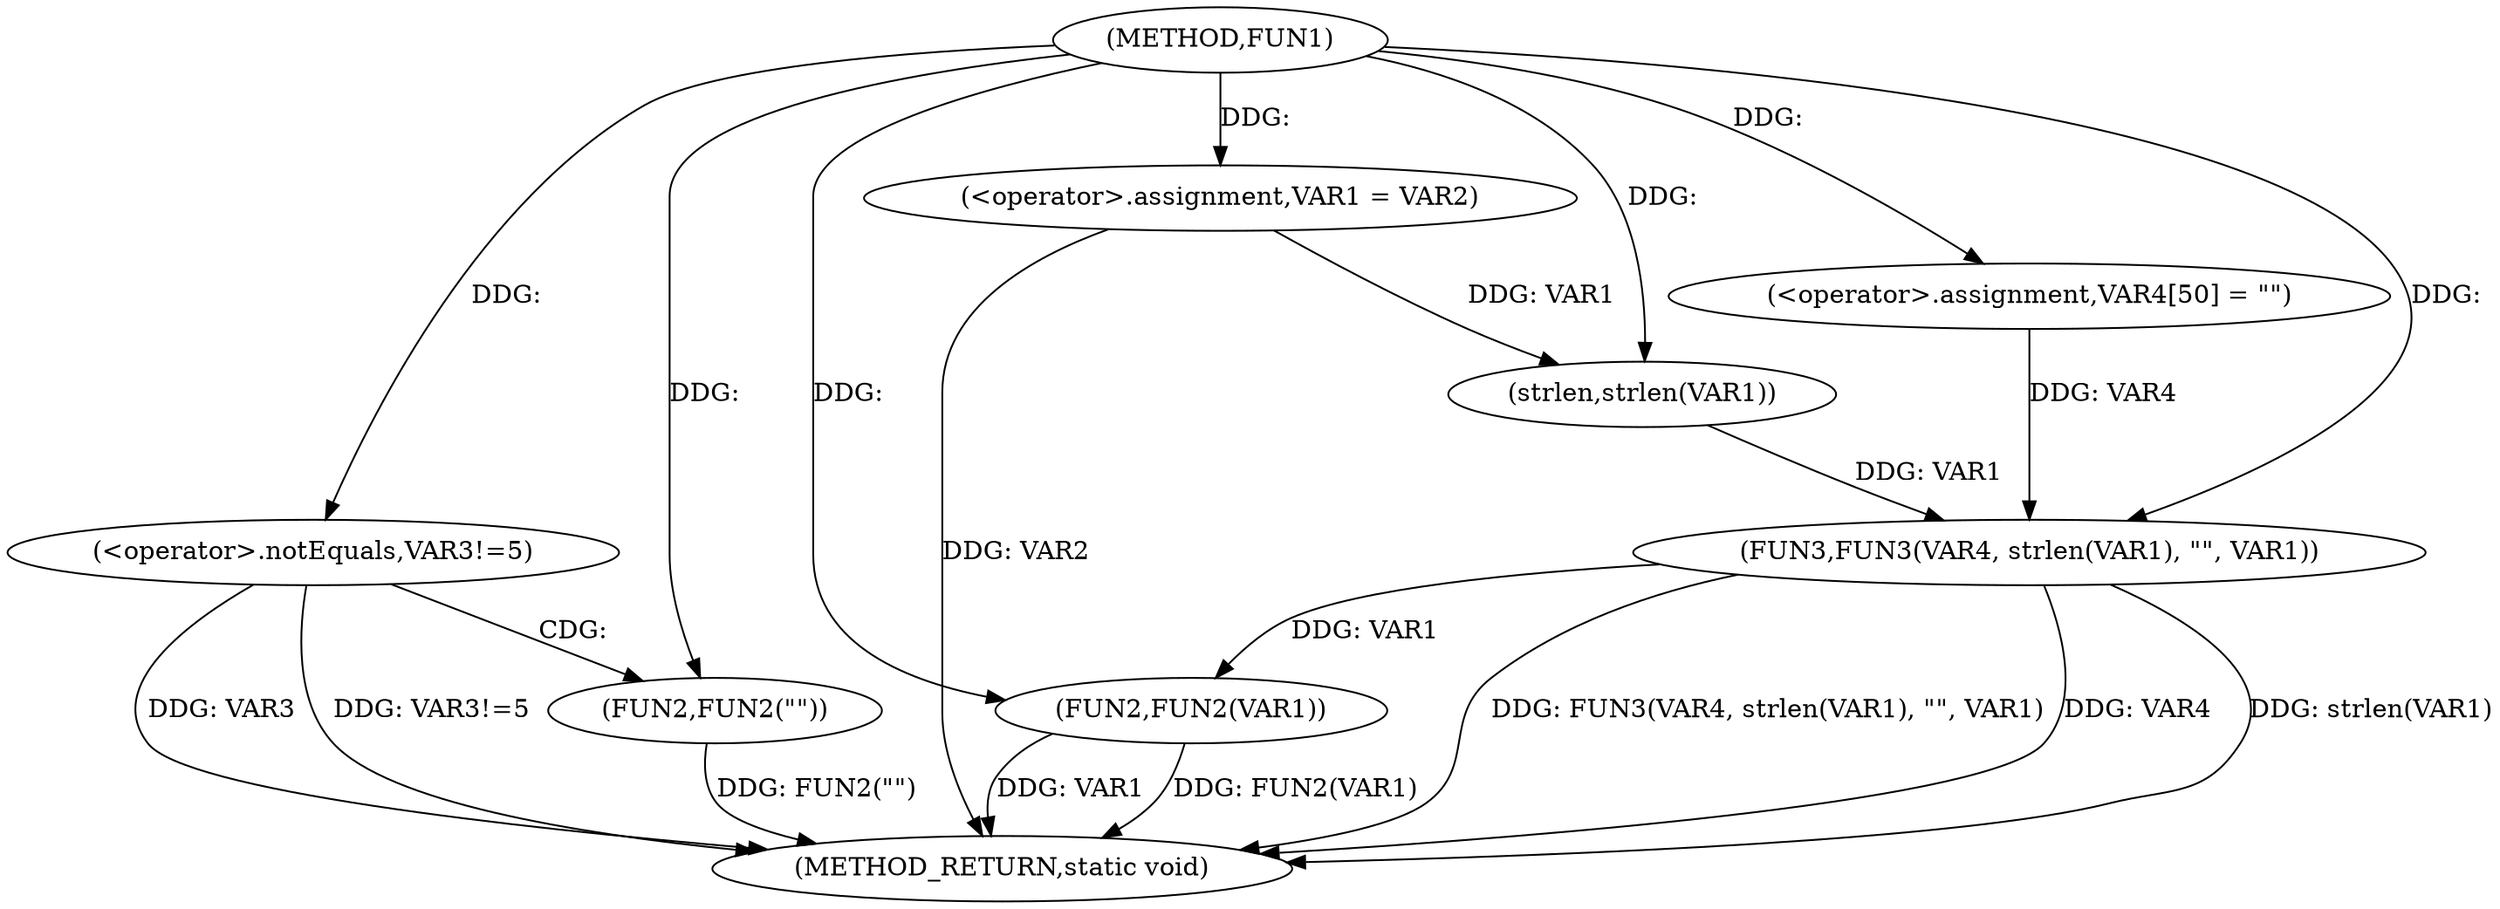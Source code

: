 digraph FUN1 {  
"1000100" [label = "(METHOD,FUN1)" ]
"1000129" [label = "(METHOD_RETURN,static void)" ]
"1000104" [label = "(<operator>.assignment,VAR1 = VAR2)" ]
"1000108" [label = "(<operator>.notEquals,VAR3!=5)" ]
"1000112" [label = "(FUN2,FUN2(\"\"))" ]
"1000118" [label = "(<operator>.assignment,VAR4[50] = \"\")" ]
"1000121" [label = "(FUN3,FUN3(VAR4, strlen(VAR1), \"\", VAR1))" ]
"1000123" [label = "(strlen,strlen(VAR1))" ]
"1000127" [label = "(FUN2,FUN2(VAR1))" ]
  "1000108" -> "1000129"  [ label = "DDG: VAR3!=5"] 
  "1000121" -> "1000129"  [ label = "DDG: strlen(VAR1)"] 
  "1000121" -> "1000129"  [ label = "DDG: FUN3(VAR4, strlen(VAR1), \"\", VAR1)"] 
  "1000127" -> "1000129"  [ label = "DDG: FUN2(VAR1)"] 
  "1000112" -> "1000129"  [ label = "DDG: FUN2(\"\")"] 
  "1000121" -> "1000129"  [ label = "DDG: VAR4"] 
  "1000127" -> "1000129"  [ label = "DDG: VAR1"] 
  "1000104" -> "1000129"  [ label = "DDG: VAR2"] 
  "1000108" -> "1000129"  [ label = "DDG: VAR3"] 
  "1000100" -> "1000104"  [ label = "DDG: "] 
  "1000100" -> "1000108"  [ label = "DDG: "] 
  "1000100" -> "1000112"  [ label = "DDG: "] 
  "1000100" -> "1000118"  [ label = "DDG: "] 
  "1000118" -> "1000121"  [ label = "DDG: VAR4"] 
  "1000100" -> "1000121"  [ label = "DDG: "] 
  "1000123" -> "1000121"  [ label = "DDG: VAR1"] 
  "1000104" -> "1000123"  [ label = "DDG: VAR1"] 
  "1000100" -> "1000123"  [ label = "DDG: "] 
  "1000121" -> "1000127"  [ label = "DDG: VAR1"] 
  "1000100" -> "1000127"  [ label = "DDG: "] 
  "1000108" -> "1000112"  [ label = "CDG: "] 
}
